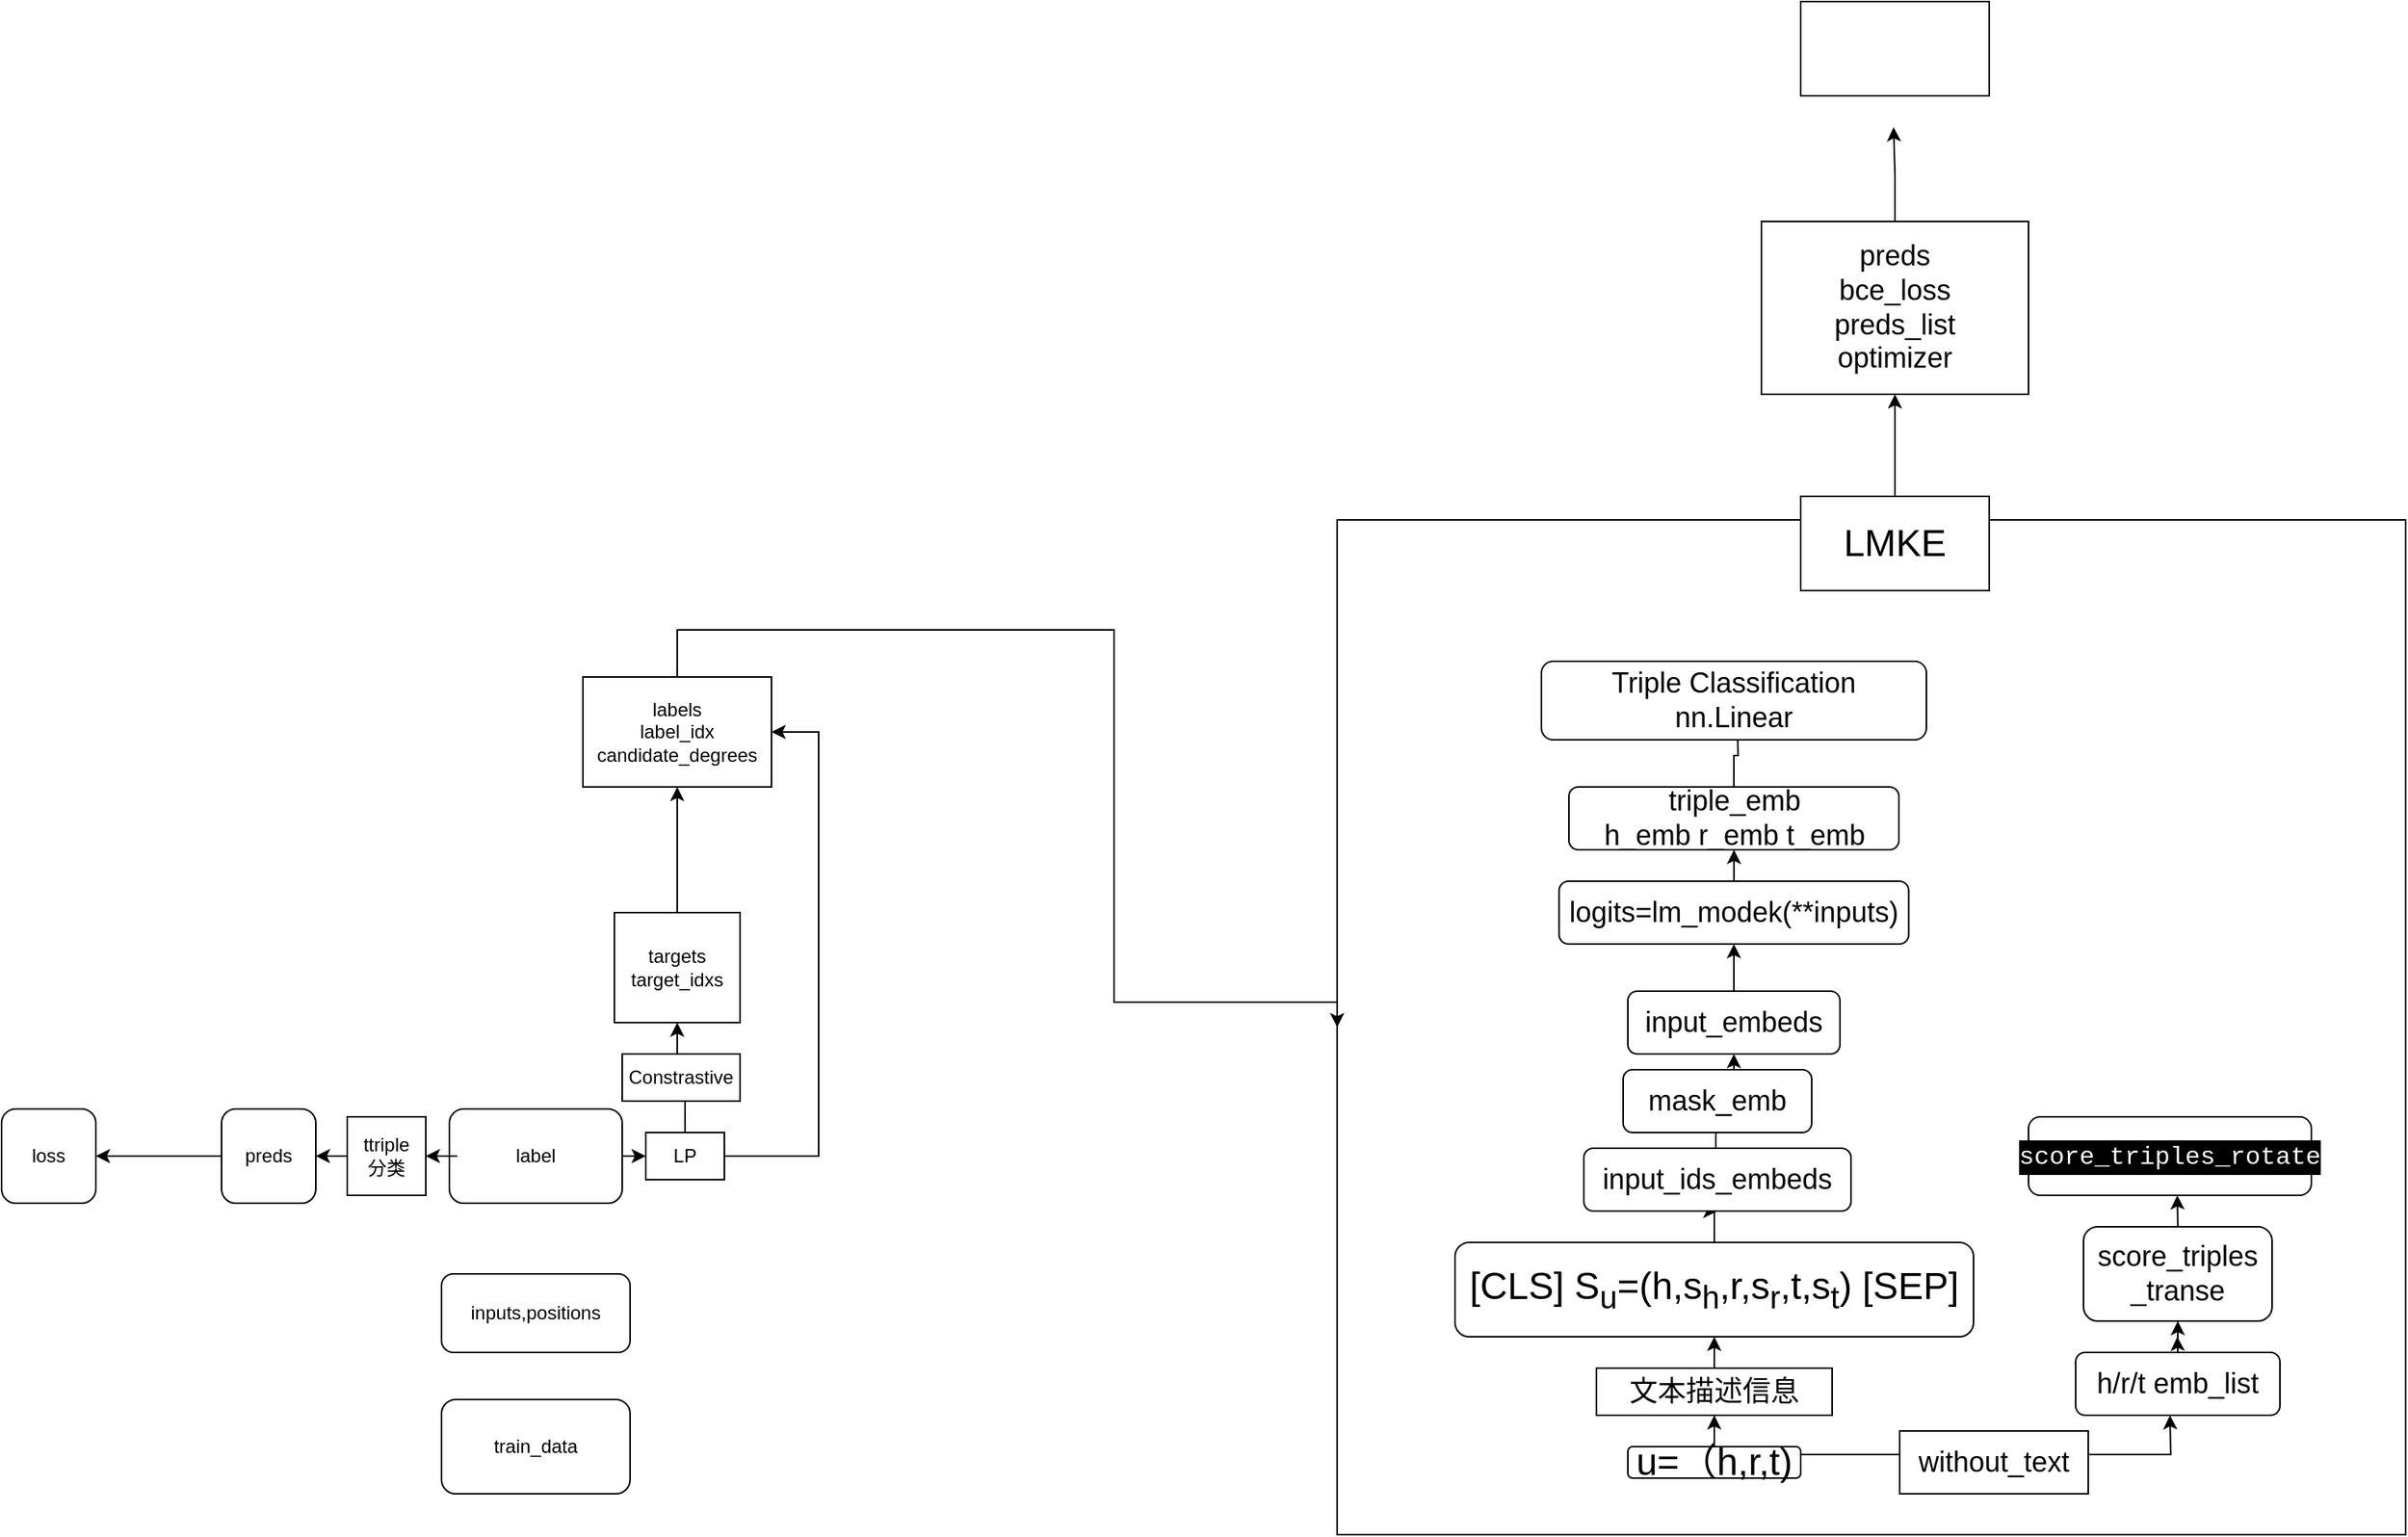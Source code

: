 <mxfile version="21.7.4" type="github">
  <diagram name="第 1 页" id="9JXRR2FQcuDCm_Itce8K">
    <mxGraphModel dx="3087" dy="1676" grid="1" gridSize="10" guides="1" tooltips="1" connect="1" arrows="1" fold="1" page="1" pageScale="1" pageWidth="827" pageHeight="1169" math="0" shadow="0">
      <root>
        <mxCell id="0" />
        <mxCell id="1" parent="0" />
        <mxCell id="J2ooBoPmb8nhM15LZhtm-82" value="" style="rounded=0;whiteSpace=wrap;html=1;" vertex="1" parent="1">
          <mxGeometry x="-150" y="540" width="680" height="646" as="geometry" />
        </mxCell>
        <mxCell id="J2ooBoPmb8nhM15LZhtm-6" value="" style="edgeStyle=orthogonalEdgeStyle;rounded=0;orthogonalLoop=1;jettySize=auto;html=1;" edge="1" parent="1" source="J2ooBoPmb8nhM15LZhtm-7" target="J2ooBoPmb8nhM15LZhtm-4">
          <mxGeometry relative="1" as="geometry" />
        </mxCell>
        <mxCell id="J2ooBoPmb8nhM15LZhtm-38" style="edgeStyle=orthogonalEdgeStyle;rounded=0;orthogonalLoop=1;jettySize=auto;html=1;exitX=1;exitY=0.25;exitDx=0;exitDy=0;" edge="1" parent="1" source="J2ooBoPmb8nhM15LZhtm-3">
          <mxGeometry relative="1" as="geometry">
            <mxPoint x="380.0" y="1110" as="targetPoint" />
          </mxGeometry>
        </mxCell>
        <mxCell id="J2ooBoPmb8nhM15LZhtm-3" value="&lt;font style=&quot;font-size: 24px;&quot;&gt;u=（h,r,t)&lt;/font&gt;" style="rounded=1;whiteSpace=wrap;html=1;" vertex="1" parent="1">
          <mxGeometry x="35" y="1130" width="110" height="20" as="geometry" />
        </mxCell>
        <mxCell id="J2ooBoPmb8nhM15LZhtm-20" style="edgeStyle=orthogonalEdgeStyle;rounded=0;orthogonalLoop=1;jettySize=auto;html=1;exitX=0.5;exitY=0;exitDx=0;exitDy=0;" edge="1" parent="1" source="J2ooBoPmb8nhM15LZhtm-4" target="J2ooBoPmb8nhM15LZhtm-16">
          <mxGeometry relative="1" as="geometry" />
        </mxCell>
        <mxCell id="J2ooBoPmb8nhM15LZhtm-4" value="&lt;font style=&quot;font-size: 24px;&quot;&gt;&lt;font style=&quot;&quot;&gt;[CLS] S&lt;sub&gt;u&lt;/sub&gt;&lt;/font&gt;&lt;font style=&quot;&quot;&gt;=(h,s&lt;sub style=&quot;&quot;&gt;h&lt;/sub&gt;,r,s&lt;sub style=&quot;&quot;&gt;r&lt;/sub&gt;,t,s&lt;sub style=&quot;&quot;&gt;t&lt;/sub&gt;) [SEP]&lt;/font&gt;&lt;/font&gt;" style="rounded=1;whiteSpace=wrap;html=1;" vertex="1" parent="1">
          <mxGeometry x="-75" y="1000" width="330" height="60" as="geometry" />
        </mxCell>
        <mxCell id="J2ooBoPmb8nhM15LZhtm-9" value="" style="edgeStyle=orthogonalEdgeStyle;rounded=0;orthogonalLoop=1;jettySize=auto;html=1;" edge="1" parent="1" source="J2ooBoPmb8nhM15LZhtm-3" target="J2ooBoPmb8nhM15LZhtm-7">
          <mxGeometry relative="1" as="geometry">
            <mxPoint x="90" y="1140" as="sourcePoint" />
            <mxPoint x="145" y="980" as="targetPoint" />
          </mxGeometry>
        </mxCell>
        <mxCell id="J2ooBoPmb8nhM15LZhtm-7" value="&lt;font style=&quot;font-size: 18px;&quot;&gt;文本描述信息&lt;/font&gt;" style="rounded=0;whiteSpace=wrap;html=1;" vertex="1" parent="1">
          <mxGeometry x="15" y="1080" width="150" height="30" as="geometry" />
        </mxCell>
        <mxCell id="J2ooBoPmb8nhM15LZhtm-22" style="edgeStyle=orthogonalEdgeStyle;rounded=0;orthogonalLoop=1;jettySize=auto;html=1;exitX=0.5;exitY=0;exitDx=0;exitDy=0;" edge="1" parent="1" source="J2ooBoPmb8nhM15LZhtm-16">
          <mxGeometry relative="1" as="geometry">
            <mxPoint x="91" y="910" as="targetPoint" />
          </mxGeometry>
        </mxCell>
        <mxCell id="J2ooBoPmb8nhM15LZhtm-16" value="&lt;span style=&quot;font-size: 18px;&quot;&gt;input_ids_embeds&lt;/span&gt;" style="rounded=1;whiteSpace=wrap;html=1;" vertex="1" parent="1">
          <mxGeometry x="7" y="940" width="170" height="40" as="geometry" />
        </mxCell>
        <mxCell id="J2ooBoPmb8nhM15LZhtm-28" style="edgeStyle=orthogonalEdgeStyle;rounded=0;orthogonalLoop=1;jettySize=auto;html=1;exitX=0.5;exitY=0;exitDx=0;exitDy=0;entryX=0.5;entryY=1;entryDx=0;entryDy=0;" edge="1" parent="1" source="J2ooBoPmb8nhM15LZhtm-19" target="J2ooBoPmb8nhM15LZhtm-23">
          <mxGeometry relative="1" as="geometry" />
        </mxCell>
        <mxCell id="J2ooBoPmb8nhM15LZhtm-19" value="&lt;font style=&quot;font-size: 18px;&quot;&gt;mask_emb&lt;/font&gt;" style="rounded=1;whiteSpace=wrap;html=1;" vertex="1" parent="1">
          <mxGeometry x="32" y="890" width="120" height="40" as="geometry" />
        </mxCell>
        <mxCell id="J2ooBoPmb8nhM15LZhtm-23" value="&lt;font style=&quot;font-size: 18px;&quot;&gt;input_embeds&lt;/font&gt;" style="rounded=1;whiteSpace=wrap;html=1;" vertex="1" parent="1">
          <mxGeometry x="35" y="840" width="135" height="40" as="geometry" />
        </mxCell>
        <mxCell id="J2ooBoPmb8nhM15LZhtm-33" value="" style="edgeStyle=orthogonalEdgeStyle;rounded=0;orthogonalLoop=1;jettySize=auto;html=1;" edge="1" parent="1" source="J2ooBoPmb8nhM15LZhtm-24" target="J2ooBoPmb8nhM15LZhtm-26">
          <mxGeometry relative="1" as="geometry" />
        </mxCell>
        <mxCell id="J2ooBoPmb8nhM15LZhtm-24" value="&lt;font style=&quot;font-size: 18px;&quot;&gt;logits=lm_modek(**inputs)&lt;/font&gt;" style="rounded=1;whiteSpace=wrap;html=1;" vertex="1" parent="1">
          <mxGeometry x="-8.75" y="770" width="222.5" height="40" as="geometry" />
        </mxCell>
        <mxCell id="J2ooBoPmb8nhM15LZhtm-37" style="edgeStyle=orthogonalEdgeStyle;rounded=0;orthogonalLoop=1;jettySize=auto;html=1;exitX=0.5;exitY=0;exitDx=0;exitDy=0;" edge="1" parent="1" source="J2ooBoPmb8nhM15LZhtm-26">
          <mxGeometry relative="1" as="geometry">
            <mxPoint x="104.667" y="670" as="targetPoint" />
          </mxGeometry>
        </mxCell>
        <mxCell id="J2ooBoPmb8nhM15LZhtm-26" value="&lt;font style=&quot;font-size: 18px;&quot;&gt;triple_emb&lt;br&gt;h_emb r_emb t_emb&lt;/font&gt;" style="rounded=1;whiteSpace=wrap;html=1;" vertex="1" parent="1">
          <mxGeometry x="-2.5" y="710" width="210" height="40" as="geometry" />
        </mxCell>
        <mxCell id="J2ooBoPmb8nhM15LZhtm-31" value="" style="endArrow=classic;html=1;rounded=0;exitX=0.5;exitY=0;exitDx=0;exitDy=0;entryX=0.5;entryY=1;entryDx=0;entryDy=0;" edge="1" parent="1" source="J2ooBoPmb8nhM15LZhtm-23" target="J2ooBoPmb8nhM15LZhtm-24">
          <mxGeometry width="50" height="50" relative="1" as="geometry">
            <mxPoint x="60" y="860" as="sourcePoint" />
            <mxPoint x="110" y="810" as="targetPoint" />
          </mxGeometry>
        </mxCell>
        <mxCell id="J2ooBoPmb8nhM15LZhtm-34" value="&lt;font style=&quot;font-size: 18px;&quot;&gt;Triple Classification&lt;br&gt;nn.Linear&lt;/font&gt;" style="rounded=1;whiteSpace=wrap;html=1;" vertex="1" parent="1">
          <mxGeometry x="-20" y="630" width="245" height="50" as="geometry" />
        </mxCell>
        <mxCell id="J2ooBoPmb8nhM15LZhtm-44" style="edgeStyle=orthogonalEdgeStyle;rounded=0;orthogonalLoop=1;jettySize=auto;html=1;exitX=0.5;exitY=0;exitDx=0;exitDy=0;" edge="1" parent="1" source="J2ooBoPmb8nhM15LZhtm-39">
          <mxGeometry relative="1" as="geometry">
            <mxPoint x="384.667" y="1060" as="targetPoint" />
          </mxGeometry>
        </mxCell>
        <mxCell id="J2ooBoPmb8nhM15LZhtm-45" style="edgeStyle=orthogonalEdgeStyle;rounded=0;orthogonalLoop=1;jettySize=auto;html=1;exitX=0.5;exitY=0;exitDx=0;exitDy=0;entryX=0.5;entryY=1;entryDx=0;entryDy=0;" edge="1" parent="1" source="J2ooBoPmb8nhM15LZhtm-39" target="J2ooBoPmb8nhM15LZhtm-43">
          <mxGeometry relative="1" as="geometry" />
        </mxCell>
        <mxCell id="J2ooBoPmb8nhM15LZhtm-39" value="&lt;font style=&quot;font-size: 18px;&quot;&gt;h/r/t emb_list&lt;/font&gt;" style="rounded=1;whiteSpace=wrap;html=1;" vertex="1" parent="1">
          <mxGeometry x="320" y="1070" width="130" height="40" as="geometry" />
        </mxCell>
        <mxCell id="J2ooBoPmb8nhM15LZhtm-40" value="&lt;font style=&quot;font-size: 18px;&quot;&gt;without_text&lt;/font&gt;" style="rounded=0;whiteSpace=wrap;html=1;" vertex="1" parent="1">
          <mxGeometry x="208" y="1120" width="120" height="40" as="geometry" />
        </mxCell>
        <mxCell id="J2ooBoPmb8nhM15LZhtm-46" style="edgeStyle=orthogonalEdgeStyle;rounded=0;orthogonalLoop=1;jettySize=auto;html=1;exitX=0.5;exitY=0;exitDx=0;exitDy=0;" edge="1" parent="1" source="J2ooBoPmb8nhM15LZhtm-43">
          <mxGeometry relative="1" as="geometry">
            <mxPoint x="384.667" y="970" as="targetPoint" />
          </mxGeometry>
        </mxCell>
        <mxCell id="J2ooBoPmb8nhM15LZhtm-43" value="&lt;font style=&quot;font-size: 18px;&quot;&gt;score_triples&lt;br&gt;_transe&lt;/font&gt;" style="rounded=1;whiteSpace=wrap;html=1;" vertex="1" parent="1">
          <mxGeometry x="325" y="990" width="120" height="60" as="geometry" />
        </mxCell>
        <mxCell id="J2ooBoPmb8nhM15LZhtm-47" value="&lt;div style=&quot;color: rgb(255, 255, 255); background-color: rgb(0, 0, 0); font-family: Consolas, &amp;quot;Courier New&amp;quot;, monospace; font-size: 16px; line-height: 22px;&quot;&gt;score_triples_rotate&lt;/div&gt;" style="rounded=1;whiteSpace=wrap;html=1;" vertex="1" parent="1">
          <mxGeometry x="290" y="920" width="180" height="50" as="geometry" />
        </mxCell>
        <mxCell id="J2ooBoPmb8nhM15LZhtm-49" value="train_data" style="rounded=1;whiteSpace=wrap;html=1;" vertex="1" parent="1">
          <mxGeometry x="-720" y="1100" width="120" height="60" as="geometry" />
        </mxCell>
        <mxCell id="J2ooBoPmb8nhM15LZhtm-50" value="inputs,positions" style="rounded=1;whiteSpace=wrap;html=1;" vertex="1" parent="1">
          <mxGeometry x="-720" y="1020" width="120" height="50" as="geometry" />
        </mxCell>
        <mxCell id="J2ooBoPmb8nhM15LZhtm-53" value="" style="edgeStyle=orthogonalEdgeStyle;rounded=0;orthogonalLoop=1;jettySize=auto;html=1;" edge="1" parent="1" source="J2ooBoPmb8nhM15LZhtm-54" target="J2ooBoPmb8nhM15LZhtm-52">
          <mxGeometry relative="1" as="geometry" />
        </mxCell>
        <mxCell id="J2ooBoPmb8nhM15LZhtm-80" style="edgeStyle=orthogonalEdgeStyle;rounded=0;orthogonalLoop=1;jettySize=auto;html=1;exitX=1;exitY=0.5;exitDx=0;exitDy=0;entryX=0;entryY=0.5;entryDx=0;entryDy=0;" edge="1" parent="1" source="J2ooBoPmb8nhM15LZhtm-51" target="J2ooBoPmb8nhM15LZhtm-58">
          <mxGeometry relative="1" as="geometry" />
        </mxCell>
        <mxCell id="J2ooBoPmb8nhM15LZhtm-51" value="label" style="rounded=1;whiteSpace=wrap;html=1;" vertex="1" parent="1">
          <mxGeometry x="-715" y="915" width="110" height="60" as="geometry" />
        </mxCell>
        <mxCell id="J2ooBoPmb8nhM15LZhtm-60" value="" style="edgeStyle=orthogonalEdgeStyle;rounded=0;orthogonalLoop=1;jettySize=auto;html=1;" edge="1" parent="1" source="J2ooBoPmb8nhM15LZhtm-52" target="J2ooBoPmb8nhM15LZhtm-59">
          <mxGeometry relative="1" as="geometry" />
        </mxCell>
        <mxCell id="J2ooBoPmb8nhM15LZhtm-52" value="preds" style="rounded=1;whiteSpace=wrap;html=1;" vertex="1" parent="1">
          <mxGeometry x="-860" y="915" width="60" height="60" as="geometry" />
        </mxCell>
        <mxCell id="J2ooBoPmb8nhM15LZhtm-57" value="" style="edgeStyle=orthogonalEdgeStyle;rounded=0;orthogonalLoop=1;jettySize=auto;html=1;" edge="1" parent="1" source="J2ooBoPmb8nhM15LZhtm-51" target="J2ooBoPmb8nhM15LZhtm-54">
          <mxGeometry relative="1" as="geometry">
            <mxPoint x="-715" y="945" as="sourcePoint" />
            <mxPoint x="-800" y="945" as="targetPoint" />
          </mxGeometry>
        </mxCell>
        <mxCell id="J2ooBoPmb8nhM15LZhtm-54" value="ttriple &lt;br&gt;分类" style="rounded=0;whiteSpace=wrap;html=1;" vertex="1" parent="1">
          <mxGeometry x="-780" y="920" width="50" height="50" as="geometry" />
        </mxCell>
        <mxCell id="J2ooBoPmb8nhM15LZhtm-78" style="edgeStyle=orthogonalEdgeStyle;rounded=0;orthogonalLoop=1;jettySize=auto;html=1;exitX=1;exitY=0.5;exitDx=0;exitDy=0;entryX=1;entryY=0.5;entryDx=0;entryDy=0;" edge="1" parent="1" source="J2ooBoPmb8nhM15LZhtm-58" target="J2ooBoPmb8nhM15LZhtm-65">
          <mxGeometry relative="1" as="geometry">
            <Array as="points">
              <mxPoint x="-480" y="945" />
              <mxPoint x="-480" y="675" />
            </Array>
          </mxGeometry>
        </mxCell>
        <mxCell id="J2ooBoPmb8nhM15LZhtm-58" value="LP" style="rounded=0;whiteSpace=wrap;html=1;" vertex="1" parent="1">
          <mxGeometry x="-590" y="930" width="50" height="30" as="geometry" />
        </mxCell>
        <mxCell id="J2ooBoPmb8nhM15LZhtm-59" value="loss" style="rounded=1;whiteSpace=wrap;html=1;" vertex="1" parent="1">
          <mxGeometry x="-1000" y="915" width="60" height="60" as="geometry" />
        </mxCell>
        <mxCell id="J2ooBoPmb8nhM15LZhtm-64" value="" style="edgeStyle=orthogonalEdgeStyle;rounded=0;orthogonalLoop=1;jettySize=auto;html=1;exitX=0.5;exitY=0;exitDx=0;exitDy=0;" edge="1" parent="1" source="J2ooBoPmb8nhM15LZhtm-58" target="J2ooBoPmb8nhM15LZhtm-63">
          <mxGeometry relative="1" as="geometry">
            <mxPoint x="-570.0" y="880" as="sourcePoint" />
          </mxGeometry>
        </mxCell>
        <mxCell id="J2ooBoPmb8nhM15LZhtm-66" value="" style="edgeStyle=orthogonalEdgeStyle;rounded=0;orthogonalLoop=1;jettySize=auto;html=1;" edge="1" parent="1" source="J2ooBoPmb8nhM15LZhtm-63" target="J2ooBoPmb8nhM15LZhtm-65">
          <mxGeometry relative="1" as="geometry" />
        </mxCell>
        <mxCell id="J2ooBoPmb8nhM15LZhtm-63" value="targets&lt;br&gt;target_idxs" style="whiteSpace=wrap;html=1;rounded=0;" vertex="1" parent="1">
          <mxGeometry x="-610" y="790" width="80" height="70" as="geometry" />
        </mxCell>
        <mxCell id="J2ooBoPmb8nhM15LZhtm-68" value="" style="edgeStyle=orthogonalEdgeStyle;rounded=0;orthogonalLoop=1;jettySize=auto;html=1;entryX=0;entryY=0.5;entryDx=0;entryDy=0;" edge="1" parent="1" source="J2ooBoPmb8nhM15LZhtm-65" target="J2ooBoPmb8nhM15LZhtm-82">
          <mxGeometry relative="1" as="geometry">
            <mxPoint x="-120" y="850" as="targetPoint" />
            <Array as="points">
              <mxPoint x="-570" y="610" />
              <mxPoint x="-292" y="610" />
              <mxPoint x="-292" y="847" />
            </Array>
          </mxGeometry>
        </mxCell>
        <mxCell id="J2ooBoPmb8nhM15LZhtm-65" value="labels&lt;br&gt;label_idx&lt;br&gt;candidate_degrees" style="whiteSpace=wrap;html=1;rounded=0;" vertex="1" parent="1">
          <mxGeometry x="-630" y="640" width="120" height="70" as="geometry" />
        </mxCell>
        <mxCell id="J2ooBoPmb8nhM15LZhtm-71" value="Constrastive" style="rounded=0;whiteSpace=wrap;html=1;" vertex="1" parent="1">
          <mxGeometry x="-605" y="880" width="75" height="30" as="geometry" />
        </mxCell>
        <mxCell id="J2ooBoPmb8nhM15LZhtm-88" style="edgeStyle=orthogonalEdgeStyle;rounded=0;orthogonalLoop=1;jettySize=auto;html=1;exitX=0.5;exitY=0;exitDx=0;exitDy=0;entryX=0.5;entryY=1;entryDx=0;entryDy=0;" edge="1" parent="1" source="J2ooBoPmb8nhM15LZhtm-83" target="J2ooBoPmb8nhM15LZhtm-84">
          <mxGeometry relative="1" as="geometry">
            <mxPoint x="204.111" y="350" as="targetPoint" />
          </mxGeometry>
        </mxCell>
        <mxCell id="J2ooBoPmb8nhM15LZhtm-83" value="&lt;font style=&quot;font-size: 24px;&quot;&gt;LMKE&lt;/font&gt;" style="rounded=0;whiteSpace=wrap;html=1;" vertex="1" parent="1">
          <mxGeometry x="145" y="525" width="120" height="60" as="geometry" />
        </mxCell>
        <mxCell id="J2ooBoPmb8nhM15LZhtm-90" style="edgeStyle=orthogonalEdgeStyle;rounded=0;orthogonalLoop=1;jettySize=auto;html=1;exitX=0.5;exitY=0;exitDx=0;exitDy=0;" edge="1" parent="1" source="J2ooBoPmb8nhM15LZhtm-84">
          <mxGeometry relative="1" as="geometry">
            <mxPoint x="204.111" y="290" as="targetPoint" />
          </mxGeometry>
        </mxCell>
        <mxCell id="J2ooBoPmb8nhM15LZhtm-84" value="&lt;font style=&quot;font-size: 18px;&quot;&gt;preds&lt;br&gt;bce_loss&lt;br&gt;preds_list&lt;br&gt;optimizer&lt;br&gt;&lt;/font&gt;" style="rounded=0;whiteSpace=wrap;html=1;" vertex="1" parent="1">
          <mxGeometry x="120" y="350" width="170" height="110" as="geometry" />
        </mxCell>
        <mxCell id="J2ooBoPmb8nhM15LZhtm-91" value="" style="rounded=0;whiteSpace=wrap;html=1;" vertex="1" parent="1">
          <mxGeometry x="145" y="210" width="120" height="60" as="geometry" />
        </mxCell>
      </root>
    </mxGraphModel>
  </diagram>
</mxfile>
